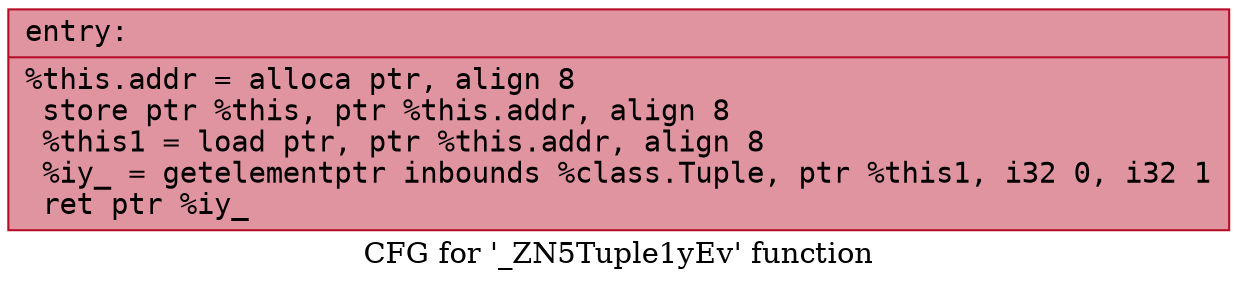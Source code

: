 digraph "CFG for '_ZN5Tuple1yEv' function" {
	label="CFG for '_ZN5Tuple1yEv' function";

	Node0x5646193f16d0 [shape=record,color="#b70d28ff", style=filled, fillcolor="#b70d2870" fontname="Courier",label="{entry:\l|  %this.addr = alloca ptr, align 8\l  store ptr %this, ptr %this.addr, align 8\l  %this1 = load ptr, ptr %this.addr, align 8\l  %iy_ = getelementptr inbounds %class.Tuple, ptr %this1, i32 0, i32 1\l  ret ptr %iy_\l}"];
}
